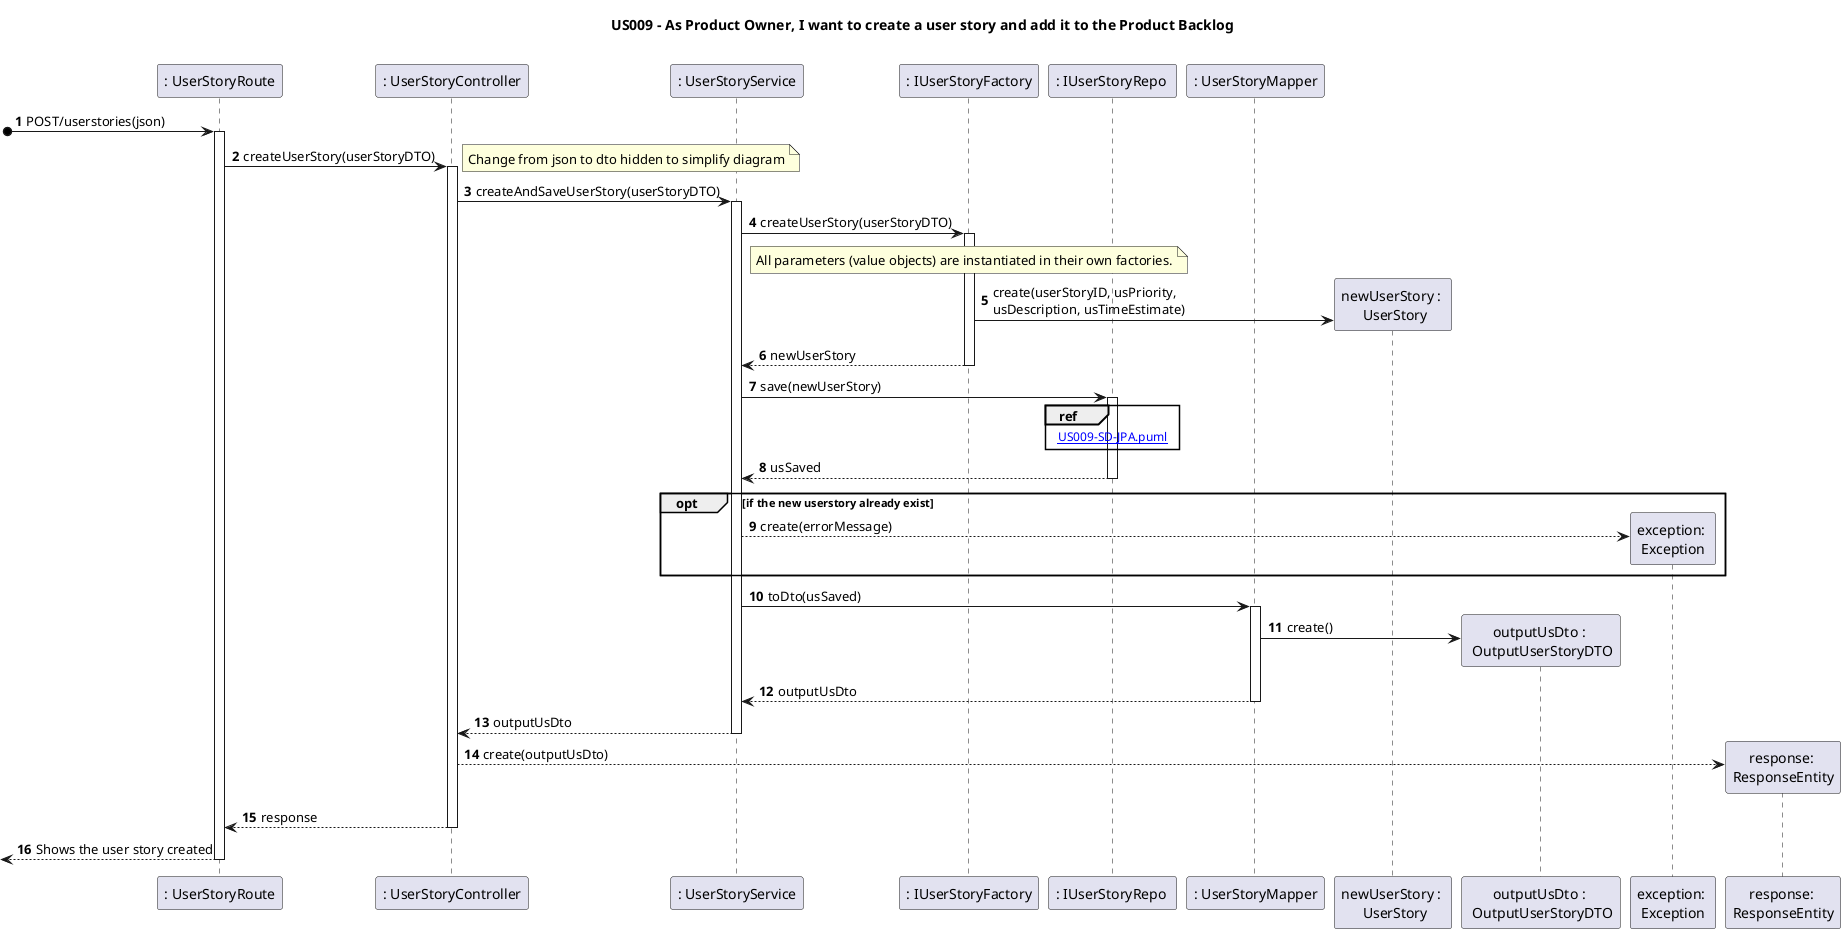 @startuml
'https://plantuml.com/sequence-diagram

title US009 - As Product Owner, I want to create a user story and add it to the Product Backlog

autoactivate on
autonumber


participant ": UserStoryRoute" as System
participant ": UserStoryController" as Ctrl
participant ": UserStoryService" as appService
participant ": IUserStoryFactory" as factory
participant ": IUserStoryRepo " as usStore
participant ": UserStoryMapper" as usMapper
participant "newUserStory : \n UserStory" as us
participant "outputUsDto : \n OutputUserStoryDTO" as outDto
participant "exception: \nException" as exc
participant "response: \nResponseEntity" as json



[o-> System: POST/userstories(json)
System -> Ctrl: createUserStory(userStoryDTO)
note right
Change from json to dto hidden to simplify diagram
end note
Ctrl -> appService: createAndSaveUserStory(userStoryDTO)
appService -> factory:  createUserStory(userStoryDTO)

note over factory : All parameters (value objects) are instantiated in their own factories.

factory -> us **: create(userStoryID, usPriority, \nusDescription, usTimeEstimate)
return newUserStory

appService-> usStore: save(newUserStory)
ref over usStore: [[US009-SD-JPA.puml]]
return usSaved
opt if the new userstory already exist
appService --> exc** : create(errorMessage)
end
appService-> usMapper : toDto(usSaved)
usMapper-> outDto **:create()
usMapper --> appService: outputUsDto
appService --> Ctrl: outputUsDto
Ctrl --> json**: create(outputUsDto)
Ctrl --> System: response
[<--System : Shows the user story created

@enduml

